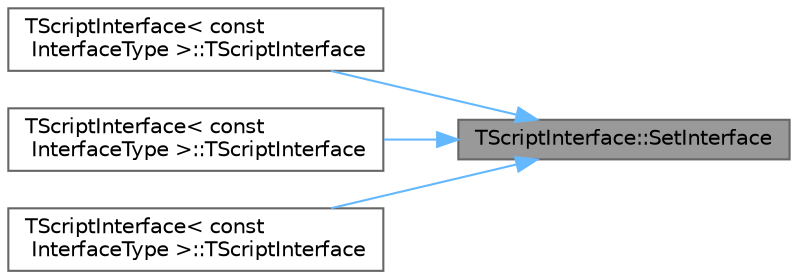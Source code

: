 digraph "TScriptInterface::SetInterface"
{
 // INTERACTIVE_SVG=YES
 // LATEX_PDF_SIZE
  bgcolor="transparent";
  edge [fontname=Helvetica,fontsize=10,labelfontname=Helvetica,labelfontsize=10];
  node [fontname=Helvetica,fontsize=10,shape=box,height=0.2,width=0.4];
  rankdir="RL";
  Node1 [id="Node000001",label="TScriptInterface::SetInterface",height=0.2,width=0.4,color="gray40", fillcolor="grey60", style="filled", fontcolor="black",tooltip="Sets the value of the InterfacePointer for this TScriptInterface."];
  Node1 -> Node2 [id="edge1_Node000001_Node000002",dir="back",color="steelblue1",style="solid",tooltip=" "];
  Node2 [id="Node000002",label="TScriptInterface\< const\l InterfaceType \>::TScriptInterface",height=0.2,width=0.4,color="grey40", fillcolor="white", style="filled",URL="$dd/d73/classTScriptInterface.html#af62352dec65cb3c0f8022931dcaaa609",tooltip=" "];
  Node1 -> Node3 [id="edge2_Node000001_Node000003",dir="back",color="steelblue1",style="solid",tooltip=" "];
  Node3 [id="Node000003",label="TScriptInterface\< const\l InterfaceType \>::TScriptInterface",height=0.2,width=0.4,color="grey40", fillcolor="white", style="filled",URL="$dd/d73/classTScriptInterface.html#a43f111e4836ea6ce4f5dd40e00d1c0b0",tooltip=" "];
  Node1 -> Node4 [id="edge3_Node000001_Node000004",dir="back",color="steelblue1",style="solid",tooltip=" "];
  Node4 [id="Node000004",label="TScriptInterface\< const\l InterfaceType \>::TScriptInterface",height=0.2,width=0.4,color="grey40", fillcolor="white", style="filled",URL="$dd/d73/classTScriptInterface.html#aefdea0c46e58f673ab39a670700d4801",tooltip=" "];
}
